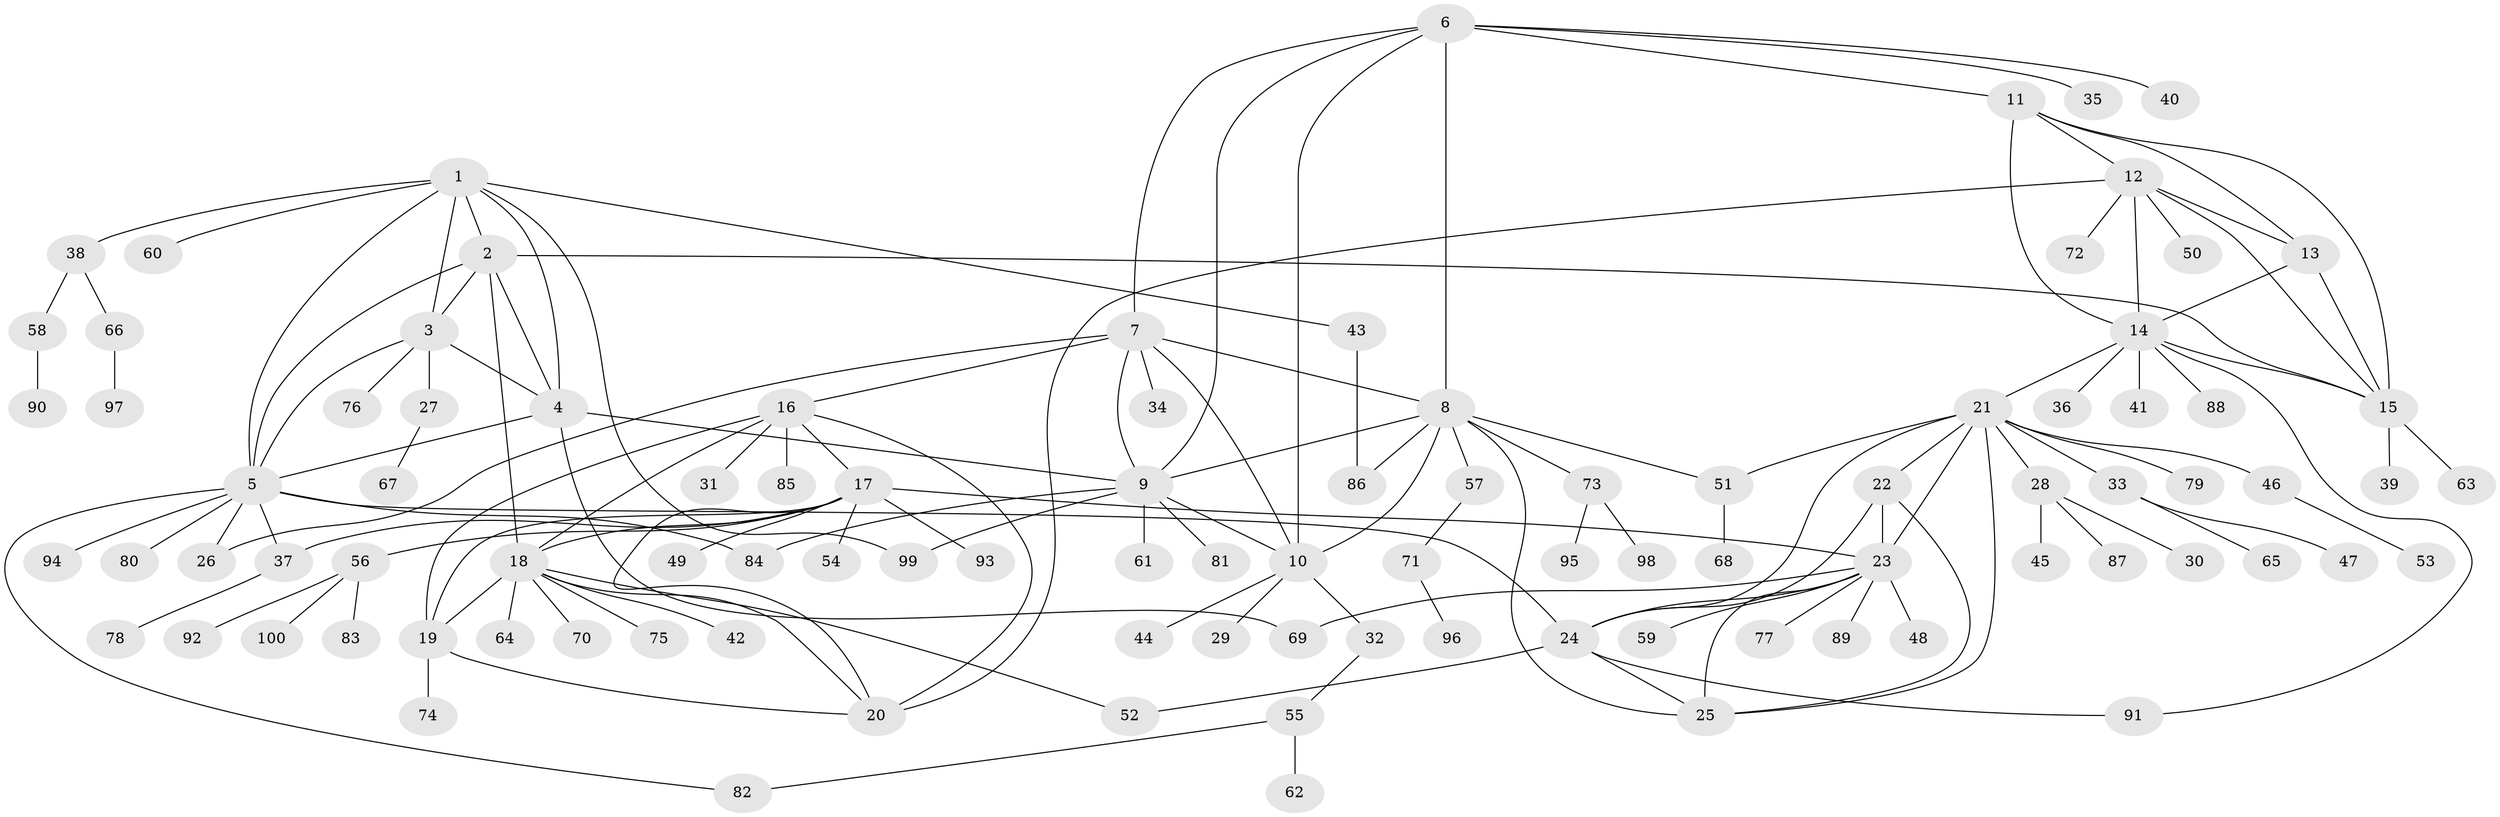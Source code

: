 // coarse degree distribution, {7: 0.025974025974025976, 5: 0.05194805194805195, 10: 0.012987012987012988, 6: 0.025974025974025976, 11: 0.012987012987012988, 8: 0.06493506493506493, 4: 0.025974025974025976, 9: 0.025974025974025976, 3: 0.09090909090909091, 2: 0.11688311688311688, 1: 0.5454545454545454}
// Generated by graph-tools (version 1.1) at 2025/52/02/27/25 19:52:16]
// undirected, 100 vertices, 145 edges
graph export_dot {
graph [start="1"]
  node [color=gray90,style=filled];
  1;
  2;
  3;
  4;
  5;
  6;
  7;
  8;
  9;
  10;
  11;
  12;
  13;
  14;
  15;
  16;
  17;
  18;
  19;
  20;
  21;
  22;
  23;
  24;
  25;
  26;
  27;
  28;
  29;
  30;
  31;
  32;
  33;
  34;
  35;
  36;
  37;
  38;
  39;
  40;
  41;
  42;
  43;
  44;
  45;
  46;
  47;
  48;
  49;
  50;
  51;
  52;
  53;
  54;
  55;
  56;
  57;
  58;
  59;
  60;
  61;
  62;
  63;
  64;
  65;
  66;
  67;
  68;
  69;
  70;
  71;
  72;
  73;
  74;
  75;
  76;
  77;
  78;
  79;
  80;
  81;
  82;
  83;
  84;
  85;
  86;
  87;
  88;
  89;
  90;
  91;
  92;
  93;
  94;
  95;
  96;
  97;
  98;
  99;
  100;
  1 -- 2;
  1 -- 3;
  1 -- 4;
  1 -- 5;
  1 -- 38;
  1 -- 43;
  1 -- 60;
  1 -- 99;
  2 -- 3;
  2 -- 4;
  2 -- 5;
  2 -- 15;
  2 -- 18;
  3 -- 4;
  3 -- 5;
  3 -- 27;
  3 -- 76;
  4 -- 5;
  4 -- 9;
  4 -- 69;
  5 -- 24;
  5 -- 26;
  5 -- 37;
  5 -- 80;
  5 -- 82;
  5 -- 84;
  5 -- 94;
  6 -- 7;
  6 -- 8;
  6 -- 9;
  6 -- 10;
  6 -- 11;
  6 -- 35;
  6 -- 40;
  7 -- 8;
  7 -- 9;
  7 -- 10;
  7 -- 16;
  7 -- 26;
  7 -- 34;
  8 -- 9;
  8 -- 10;
  8 -- 25;
  8 -- 51;
  8 -- 57;
  8 -- 73;
  8 -- 86;
  9 -- 10;
  9 -- 61;
  9 -- 81;
  9 -- 84;
  9 -- 99;
  10 -- 29;
  10 -- 32;
  10 -- 44;
  11 -- 12;
  11 -- 13;
  11 -- 14;
  11 -- 15;
  12 -- 13;
  12 -- 14;
  12 -- 15;
  12 -- 20;
  12 -- 50;
  12 -- 72;
  13 -- 14;
  13 -- 15;
  14 -- 15;
  14 -- 21;
  14 -- 36;
  14 -- 41;
  14 -- 88;
  14 -- 91;
  15 -- 39;
  15 -- 63;
  16 -- 17;
  16 -- 18;
  16 -- 19;
  16 -- 20;
  16 -- 31;
  16 -- 85;
  17 -- 18;
  17 -- 19;
  17 -- 20;
  17 -- 23;
  17 -- 37;
  17 -- 49;
  17 -- 54;
  17 -- 56;
  17 -- 93;
  18 -- 19;
  18 -- 20;
  18 -- 42;
  18 -- 52;
  18 -- 64;
  18 -- 70;
  18 -- 75;
  19 -- 20;
  19 -- 74;
  21 -- 22;
  21 -- 23;
  21 -- 24;
  21 -- 25;
  21 -- 28;
  21 -- 33;
  21 -- 46;
  21 -- 51;
  21 -- 79;
  22 -- 23;
  22 -- 24;
  22 -- 25;
  23 -- 24;
  23 -- 25;
  23 -- 48;
  23 -- 59;
  23 -- 69;
  23 -- 77;
  23 -- 89;
  24 -- 25;
  24 -- 52;
  24 -- 91;
  27 -- 67;
  28 -- 30;
  28 -- 45;
  28 -- 87;
  32 -- 55;
  33 -- 47;
  33 -- 65;
  37 -- 78;
  38 -- 58;
  38 -- 66;
  43 -- 86;
  46 -- 53;
  51 -- 68;
  55 -- 62;
  55 -- 82;
  56 -- 83;
  56 -- 92;
  56 -- 100;
  57 -- 71;
  58 -- 90;
  66 -- 97;
  71 -- 96;
  73 -- 95;
  73 -- 98;
}
